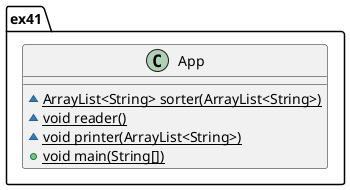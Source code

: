 @startuml
class ex41.App {
~ {static} ArrayList<String> sorter(ArrayList<String>)
~ {static} void reader()
~ {static} void printer(ArrayList<String>)
+ {static} void main(String[])
}
@enduml